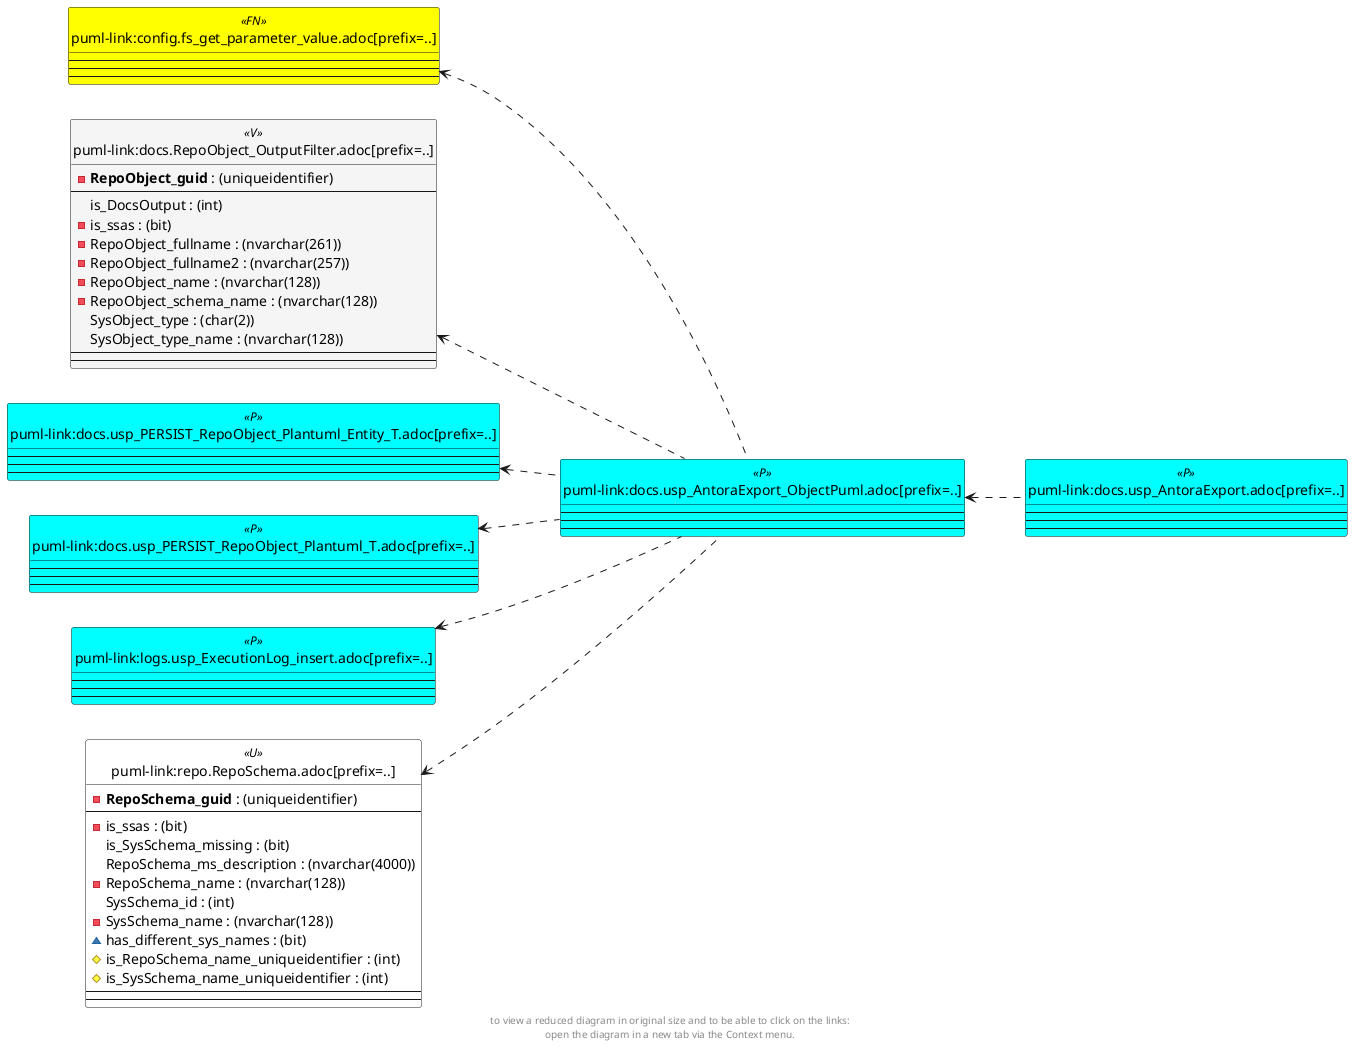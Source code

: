 @startuml
left to right direction
'top to bottom direction
hide circle
'avoide "." issues:
set namespaceSeparator none


skinparam class {
  BackgroundColor White
  BackgroundColor<<FN>> Yellow
  BackgroundColor<<FS>> Yellow
  BackgroundColor<<FT>> LightGray
  BackgroundColor<<IF>> Yellow
  BackgroundColor<<IS>> Yellow
  BackgroundColor<<P>> Aqua
  BackgroundColor<<PC>> Aqua
  BackgroundColor<<SN>> Yellow
  BackgroundColor<<SO>> SlateBlue
  BackgroundColor<<TF>> LightGray
  BackgroundColor<<TR>> Tomato
  BackgroundColor<<U>> White
  BackgroundColor<<V>> WhiteSmoke
  BackgroundColor<<X>> Aqua
}


entity "puml-link:config.fs_get_parameter_value.adoc[prefix=..]" as config.fs_get_parameter_value << FN >> {
  --
  --
  --
}

entity "puml-link:docs.RepoObject_OutputFilter.adoc[prefix=..]" as docs.RepoObject_OutputFilter << V >> {
  - **RepoObject_guid** : (uniqueidentifier)
  --
  is_DocsOutput : (int)
  - is_ssas : (bit)
  - RepoObject_fullname : (nvarchar(261))
  - RepoObject_fullname2 : (nvarchar(257))
  - RepoObject_name : (nvarchar(128))
  - RepoObject_schema_name : (nvarchar(128))
  SysObject_type : (char(2))
  SysObject_type_name : (nvarchar(128))
  --
  --
}

entity "puml-link:docs.usp_AntoraExport.adoc[prefix=..]" as docs.usp_AntoraExport << P >> {
  --
  --
  --
}

entity "puml-link:docs.usp_AntoraExport_ObjectPuml.adoc[prefix=..]" as docs.usp_AntoraExport_ObjectPuml << P >> {
  --
  --
  --
}

entity "puml-link:docs.usp_PERSIST_RepoObject_Plantuml_Entity_T.adoc[prefix=..]" as docs.usp_PERSIST_RepoObject_Plantuml_Entity_T << P >> {
  --
  --
  --
}

entity "puml-link:docs.usp_PERSIST_RepoObject_Plantuml_T.adoc[prefix=..]" as docs.usp_PERSIST_RepoObject_Plantuml_T << P >> {
  --
  --
  --
}

entity "puml-link:logs.usp_ExecutionLog_insert.adoc[prefix=..]" as logs.usp_ExecutionLog_insert << P >> {
  --
  --
  --
}

entity "puml-link:repo.RepoSchema.adoc[prefix=..]" as repo.RepoSchema << U >> {
  - **RepoSchema_guid** : (uniqueidentifier)
  --
  - is_ssas : (bit)
  is_SysSchema_missing : (bit)
  RepoSchema_ms_description : (nvarchar(4000))
  - RepoSchema_name : (nvarchar(128))
  SysSchema_id : (int)
  - SysSchema_name : (nvarchar(128))
  ~ has_different_sys_names : (bit)
  # is_RepoSchema_name_uniqueidentifier : (int)
  # is_SysSchema_name_uniqueidentifier : (int)
  --
  --
}

config.fs_get_parameter_value <.. docs.usp_AntoraExport_ObjectPuml
docs.RepoObject_OutputFilter <.. docs.usp_AntoraExport_ObjectPuml
docs.usp_AntoraExport_ObjectPuml <.. docs.usp_AntoraExport
docs.usp_PERSIST_RepoObject_Plantuml_Entity_T <.. docs.usp_AntoraExport_ObjectPuml
docs.usp_PERSIST_RepoObject_Plantuml_T <.. docs.usp_AntoraExport_ObjectPuml
logs.usp_ExecutionLog_insert <.. docs.usp_AntoraExport_ObjectPuml
repo.RepoSchema <.. docs.usp_AntoraExport_ObjectPuml

footer
to view a reduced diagram in original size and to be able to click on the links:
open the diagram in a new tab via the Context menu.
end footer

@enduml

